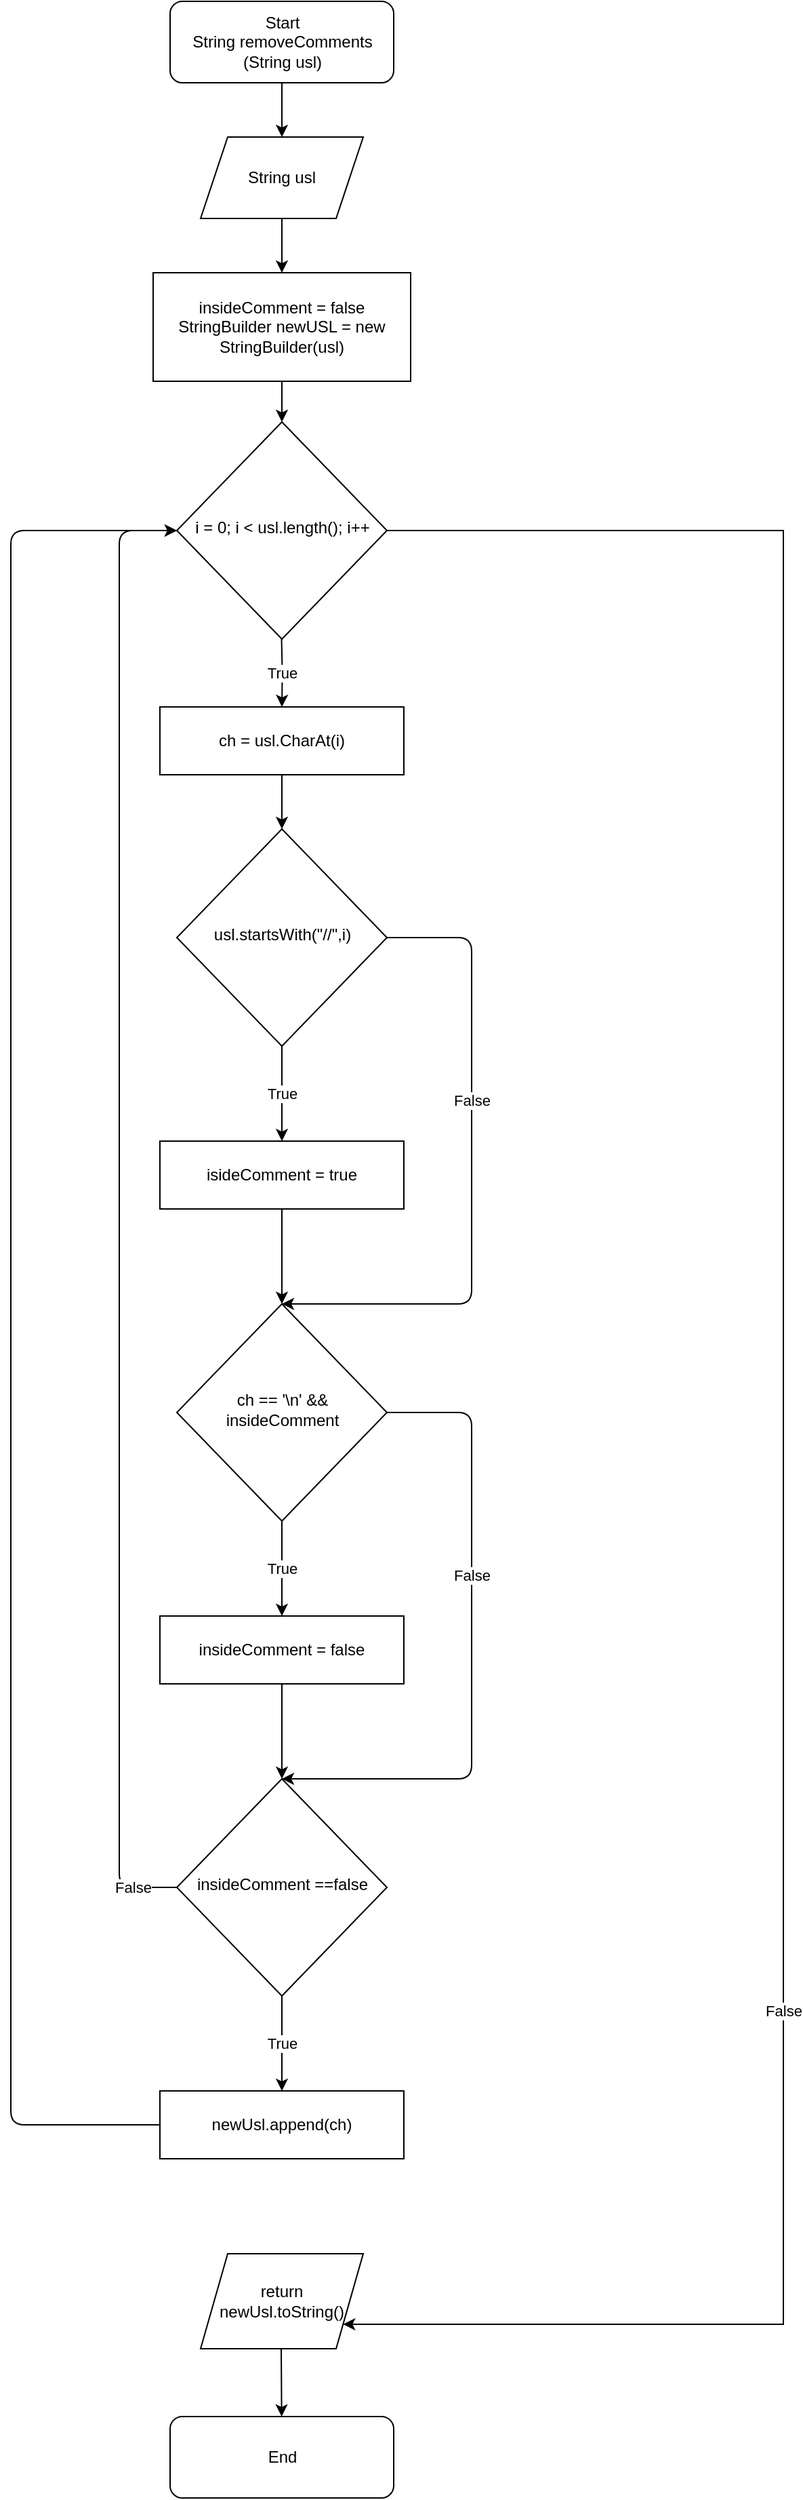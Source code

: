 <mxfile version="13.7.3" type="device"><diagram id="C5RBs43oDa-KdzZeNtuy" name="Page-1"><mxGraphModel dx="1791" dy="822" grid="1" gridSize="10" guides="1" tooltips="1" connect="1" arrows="1" fold="1" page="1" pageScale="1" pageWidth="827" pageHeight="1169" math="0" shadow="0"><root><mxCell id="WIyWlLk6GJQsqaUBKTNV-0"/><mxCell id="WIyWlLk6GJQsqaUBKTNV-1" parent="WIyWlLk6GJQsqaUBKTNV-0"/><mxCell id="WIyWlLk6GJQsqaUBKTNV-3" value="Start&lt;br&gt;String removeComments (String usl)" style="rounded=1;whiteSpace=wrap;html=1;fontSize=12;glass=0;strokeWidth=1;shadow=0;" parent="WIyWlLk6GJQsqaUBKTNV-1" vertex="1"><mxGeometry x="137.5" y="160" width="165" height="60" as="geometry"/></mxCell><mxCell id="WIyWlLk6GJQsqaUBKTNV-6" value="i = 0; i &amp;lt; usl.length(); i++" style="rhombus;whiteSpace=wrap;html=1;shadow=0;fontFamily=Helvetica;fontSize=12;align=center;strokeWidth=1;spacing=6;spacingTop=-4;" parent="WIyWlLk6GJQsqaUBKTNV-1" vertex="1"><mxGeometry x="142.5" y="470" width="155" height="160" as="geometry"/></mxCell><mxCell id="K5WfVWxZ_v4lSivkKRbP-2" value="" style="edgeStyle=orthogonalEdgeStyle;rounded=0;orthogonalLoop=1;jettySize=auto;html=1;entryX=0.5;entryY=0;entryDx=0;entryDy=0;" parent="WIyWlLk6GJQsqaUBKTNV-1" source="K5WfVWxZ_v4lSivkKRbP-0" edge="1" target="K5WfVWxZ_v4lSivkKRbP-4"><mxGeometry relative="1" as="geometry"><mxPoint x="220" y="280" as="targetPoint"/></mxGeometry></mxCell><mxCell id="K5WfVWxZ_v4lSivkKRbP-0" value="String usl" style="shape=parallelogram;perimeter=parallelogramPerimeter;whiteSpace=wrap;html=1;fixedSize=1;" parent="WIyWlLk6GJQsqaUBKTNV-1" vertex="1"><mxGeometry x="160" y="260" width="120" height="60" as="geometry"/></mxCell><mxCell id="K5WfVWxZ_v4lSivkKRbP-3" value="" style="edgeStyle=orthogonalEdgeStyle;rounded=0;orthogonalLoop=1;jettySize=auto;html=1;exitX=0.5;exitY=1;exitDx=0;exitDy=0;exitPerimeter=0;entryX=0.5;entryY=0;entryDx=0;entryDy=0;" parent="WIyWlLk6GJQsqaUBKTNV-1" edge="1" target="K5WfVWxZ_v4lSivkKRbP-0" source="WIyWlLk6GJQsqaUBKTNV-3"><mxGeometry relative="1" as="geometry"><mxPoint x="219.58" y="130" as="sourcePoint"/><mxPoint x="219.92" y="190" as="targetPoint"/><Array as="points"/></mxGeometry></mxCell><mxCell id="K5WfVWxZ_v4lSivkKRbP-4" value="insideComment = false&lt;br&gt;StringBuilder newUSL = new StringBuilder(usl)" style="rounded=0;whiteSpace=wrap;html=1;" parent="WIyWlLk6GJQsqaUBKTNV-1" vertex="1"><mxGeometry x="125" y="360" width="190" height="80" as="geometry"/></mxCell><mxCell id="j_pN37GJAFUMs7aLBhe5-1" value="" style="edgeStyle=orthogonalEdgeStyle;rounded=0;orthogonalLoop=1;jettySize=auto;html=1;exitX=0.5;exitY=1;exitDx=0;exitDy=0;entryX=0.5;entryY=0;entryDx=0;entryDy=0;" edge="1" parent="WIyWlLk6GJQsqaUBKTNV-1" source="K5WfVWxZ_v4lSivkKRbP-4" target="WIyWlLk6GJQsqaUBKTNV-6"><mxGeometry relative="1" as="geometry"><mxPoint x="230" y="290" as="targetPoint"/><mxPoint x="230" y="230" as="sourcePoint"/></mxGeometry></mxCell><mxCell id="j_pN37GJAFUMs7aLBhe5-2" value="False" style="edgeStyle=orthogonalEdgeStyle;rounded=0;orthogonalLoop=1;jettySize=auto;exitX=1;exitY=0.5;exitDx=0;exitDy=0;labelBorderColor=none;shadow=0;html=1;" edge="1" parent="WIyWlLk6GJQsqaUBKTNV-1" source="WIyWlLk6GJQsqaUBKTNV-6" target="j_pN37GJAFUMs7aLBhe5-39"><mxGeometry x="0.427" relative="1" as="geometry"><mxPoint x="310" y="1872.5" as="targetPoint"/><mxPoint x="230" y="370" as="sourcePoint"/><Array as="points"><mxPoint x="590" y="550"/><mxPoint x="590" y="1872"/></Array><mxPoint as="offset"/></mxGeometry></mxCell><mxCell id="j_pN37GJAFUMs7aLBhe5-6" value="ch = usl.CharAt(i)" style="rounded=0;whiteSpace=wrap;html=1;" vertex="1" parent="WIyWlLk6GJQsqaUBKTNV-1"><mxGeometry x="130" y="680" width="180" height="50" as="geometry"/></mxCell><mxCell id="j_pN37GJAFUMs7aLBhe5-7" value="True" style="edgeStyle=orthogonalEdgeStyle;rounded=0;orthogonalLoop=1;jettySize=auto;html=1;exitX=0.5;exitY=1;exitDx=0;exitDy=0;entryX=0.5;entryY=0;entryDx=0;entryDy=0;" edge="1" parent="WIyWlLk6GJQsqaUBKTNV-1" target="j_pN37GJAFUMs7aLBhe5-6"><mxGeometry relative="1" as="geometry"><mxPoint x="219.76" y="740" as="targetPoint"/><mxPoint x="219.76" y="630" as="sourcePoint"/></mxGeometry></mxCell><mxCell id="j_pN37GJAFUMs7aLBhe5-9" value="usl.startsWith(&quot;//&quot;,i)" style="rhombus;whiteSpace=wrap;html=1;shadow=0;fontFamily=Helvetica;fontSize=12;align=center;strokeWidth=1;spacing=6;spacingTop=-4;" vertex="1" parent="WIyWlLk6GJQsqaUBKTNV-1"><mxGeometry x="142.5" y="770" width="155" height="160" as="geometry"/></mxCell><mxCell id="j_pN37GJAFUMs7aLBhe5-10" value="" style="endArrow=classic;html=1;shadow=0;exitX=0.5;exitY=1;exitDx=0;exitDy=0;entryX=0.5;entryY=0;entryDx=0;entryDy=0;" edge="1" parent="WIyWlLk6GJQsqaUBKTNV-1" source="j_pN37GJAFUMs7aLBhe5-6" target="j_pN37GJAFUMs7aLBhe5-9"><mxGeometry width="50" height="50" relative="1" as="geometry"><mxPoint x="170" y="810" as="sourcePoint"/><mxPoint x="220" y="760" as="targetPoint"/></mxGeometry></mxCell><mxCell id="j_pN37GJAFUMs7aLBhe5-12" value="True" style="endArrow=classic;html=1;shadow=0;exitX=0.5;exitY=1;exitDx=0;exitDy=0;entryX=0.5;entryY=0;entryDx=0;entryDy=0;" edge="1" parent="WIyWlLk6GJQsqaUBKTNV-1" source="j_pN37GJAFUMs7aLBhe5-9" target="j_pN37GJAFUMs7aLBhe5-14"><mxGeometry width="50" height="50" relative="1" as="geometry"><mxPoint x="219.71" y="950" as="sourcePoint"/><mxPoint x="219.71" y="990" as="targetPoint"/></mxGeometry></mxCell><mxCell id="j_pN37GJAFUMs7aLBhe5-13" value="False" style="endArrow=classic;html=1;shadow=0;exitX=1;exitY=0.5;exitDx=0;exitDy=0;entryX=0.5;entryY=0;entryDx=0;entryDy=0;" edge="1" parent="WIyWlLk6GJQsqaUBKTNV-1" source="j_pN37GJAFUMs7aLBhe5-9" target="j_pN37GJAFUMs7aLBhe5-24"><mxGeometry x="-0.228" width="50" height="50" relative="1" as="geometry"><mxPoint x="230" y="940" as="sourcePoint"/><mxPoint x="220" y="1120" as="targetPoint"/><Array as="points"><mxPoint x="360" y="850"/><mxPoint x="360" y="1120"/></Array><mxPoint as="offset"/></mxGeometry></mxCell><mxCell id="j_pN37GJAFUMs7aLBhe5-14" value="isideComment = true" style="rounded=0;whiteSpace=wrap;html=1;" vertex="1" parent="WIyWlLk6GJQsqaUBKTNV-1"><mxGeometry x="130" y="1000" width="180" height="50" as="geometry"/></mxCell><mxCell id="j_pN37GJAFUMs7aLBhe5-17" value="" style="endArrow=classic;html=1;shadow=0;exitX=0.5;exitY=1;exitDx=0;exitDy=0;entryX=0.5;entryY=0;entryDx=0;entryDy=0;" edge="1" parent="WIyWlLk6GJQsqaUBKTNV-1" source="j_pN37GJAFUMs7aLBhe5-14" target="j_pN37GJAFUMs7aLBhe5-24"><mxGeometry width="50" height="50" relative="1" as="geometry"><mxPoint x="230" y="940.0" as="sourcePoint"/><mxPoint x="220" y="1120" as="targetPoint"/></mxGeometry></mxCell><mxCell id="j_pN37GJAFUMs7aLBhe5-24" value="&lt;span style=&quot;font-family: &amp;#34;helvetica&amp;#34;&quot;&gt;ch == '\n' &amp;amp;&amp;amp; insideComment&lt;/span&gt;" style="rhombus;whiteSpace=wrap;html=1;shadow=0;fontFamily=Helvetica;fontSize=12;align=center;strokeWidth=1;spacing=6;spacingTop=-4;" vertex="1" parent="WIyWlLk6GJQsqaUBKTNV-1"><mxGeometry x="142.5" y="1120" width="155" height="160" as="geometry"/></mxCell><mxCell id="j_pN37GJAFUMs7aLBhe5-26" value="True" style="endArrow=classic;html=1;shadow=0;exitX=0.5;exitY=1;exitDx=0;exitDy=0;entryX=0.5;entryY=0;entryDx=0;entryDy=0;" edge="1" parent="WIyWlLk6GJQsqaUBKTNV-1" source="j_pN37GJAFUMs7aLBhe5-24" target="j_pN37GJAFUMs7aLBhe5-28"><mxGeometry width="50" height="50" relative="1" as="geometry"><mxPoint x="219.71" y="1300" as="sourcePoint"/><mxPoint x="219.71" y="1340" as="targetPoint"/></mxGeometry></mxCell><mxCell id="j_pN37GJAFUMs7aLBhe5-27" value="False" style="endArrow=classic;html=1;shadow=0;exitX=1;exitY=0.5;exitDx=0;exitDy=0;entryX=0.5;entryY=0;entryDx=0;entryDy=0;" edge="1" parent="WIyWlLk6GJQsqaUBKTNV-1" source="j_pN37GJAFUMs7aLBhe5-24" target="j_pN37GJAFUMs7aLBhe5-29"><mxGeometry x="-0.228" width="50" height="50" relative="1" as="geometry"><mxPoint x="230" y="1290" as="sourcePoint"/><mxPoint x="430.8" y="1200" as="targetPoint"/><Array as="points"><mxPoint x="360" y="1200"/><mxPoint x="360" y="1470"/></Array><mxPoint as="offset"/></mxGeometry></mxCell><mxCell id="j_pN37GJAFUMs7aLBhe5-28" value="insideComment = false" style="rounded=0;whiteSpace=wrap;html=1;" vertex="1" parent="WIyWlLk6GJQsqaUBKTNV-1"><mxGeometry x="130" y="1350" width="180" height="50" as="geometry"/></mxCell><mxCell id="j_pN37GJAFUMs7aLBhe5-29" value="insideComment ==false" style="rhombus;whiteSpace=wrap;html=1;shadow=0;fontFamily=Helvetica;fontSize=12;align=center;strokeWidth=1;spacing=6;spacingTop=-4;" vertex="1" parent="WIyWlLk6GJQsqaUBKTNV-1"><mxGeometry x="142.5" y="1470" width="155" height="160" as="geometry"/></mxCell><mxCell id="j_pN37GJAFUMs7aLBhe5-30" value="" style="endArrow=classic;html=1;shadow=0;exitX=0.5;exitY=1;exitDx=0;exitDy=0;entryX=0.5;entryY=0;entryDx=0;entryDy=0;" edge="1" parent="WIyWlLk6GJQsqaUBKTNV-1" source="j_pN37GJAFUMs7aLBhe5-28" target="j_pN37GJAFUMs7aLBhe5-29"><mxGeometry width="50" height="50" relative="1" as="geometry"><mxPoint x="230" y="1290.0" as="sourcePoint"/><mxPoint x="230" y="1320" as="targetPoint"/></mxGeometry></mxCell><mxCell id="j_pN37GJAFUMs7aLBhe5-32" value="True" style="endArrow=classic;html=1;shadow=0;exitX=0.5;exitY=1;exitDx=0;exitDy=0;entryX=0.5;entryY=0;entryDx=0;entryDy=0;" edge="1" parent="WIyWlLk6GJQsqaUBKTNV-1" target="j_pN37GJAFUMs7aLBhe5-34"><mxGeometry width="50" height="50" relative="1" as="geometry"><mxPoint x="220" y="1630.0" as="sourcePoint"/><mxPoint x="219.71" y="1690" as="targetPoint"/></mxGeometry></mxCell><mxCell id="j_pN37GJAFUMs7aLBhe5-33" value="False" style="endArrow=classic;html=1;shadow=0;exitX=0;exitY=0.5;exitDx=0;exitDy=0;entryX=0;entryY=0.5;entryDx=0;entryDy=0;" edge="1" parent="WIyWlLk6GJQsqaUBKTNV-1" source="j_pN37GJAFUMs7aLBhe5-29" target="WIyWlLk6GJQsqaUBKTNV-6"><mxGeometry x="-0.94" width="50" height="50" relative="1" as="geometry"><mxPoint x="297.5" y="1550.0" as="sourcePoint"/><mxPoint x="40" y="860" as="targetPoint"/><Array as="points"><mxPoint x="100" y="1550"/><mxPoint x="100" y="550"/></Array><mxPoint as="offset"/></mxGeometry></mxCell><mxCell id="j_pN37GJAFUMs7aLBhe5-34" value="newUsl.append(ch)" style="rounded=0;whiteSpace=wrap;html=1;" vertex="1" parent="WIyWlLk6GJQsqaUBKTNV-1"><mxGeometry x="130" y="1700" width="180" height="50" as="geometry"/></mxCell><mxCell id="j_pN37GJAFUMs7aLBhe5-35" value="" style="endArrow=classic;html=1;shadow=0;exitX=0;exitY=0.5;exitDx=0;exitDy=0;entryX=0;entryY=0.5;entryDx=0;entryDy=0;" edge="1" parent="WIyWlLk6GJQsqaUBKTNV-1" source="j_pN37GJAFUMs7aLBhe5-34" target="WIyWlLk6GJQsqaUBKTNV-6"><mxGeometry width="50" height="50" relative="1" as="geometry"><mxPoint x="230" y="1640.0" as="sourcePoint"/><mxPoint x="160" y="1780" as="targetPoint"/><Array as="points"><mxPoint x="20" y="1725"/><mxPoint x="20" y="550"/></Array></mxGeometry></mxCell><mxCell id="j_pN37GJAFUMs7aLBhe5-37" value="End" style="rounded=1;whiteSpace=wrap;html=1;fontSize=12;glass=0;strokeWidth=1;shadow=0;" vertex="1" parent="WIyWlLk6GJQsqaUBKTNV-1"><mxGeometry x="137.5" y="1940" width="165" height="60" as="geometry"/></mxCell><mxCell id="j_pN37GJAFUMs7aLBhe5-38" value="" style="endArrow=classic;html=1;shadow=0;exitX=0.5;exitY=1;exitDx=0;exitDy=0;" edge="1" parent="WIyWlLk6GJQsqaUBKTNV-1" target="j_pN37GJAFUMs7aLBhe5-37"><mxGeometry width="50" height="50" relative="1" as="geometry"><mxPoint x="219.5" y="1890" as="sourcePoint"/><mxPoint x="229.5" y="1830" as="targetPoint"/><Array as="points"/></mxGeometry></mxCell><mxCell id="j_pN37GJAFUMs7aLBhe5-39" value="&lt;span&gt;return newUsl.toString()&lt;/span&gt;" style="shape=parallelogram;perimeter=parallelogramPerimeter;whiteSpace=wrap;html=1;fixedSize=1;" vertex="1" parent="WIyWlLk6GJQsqaUBKTNV-1"><mxGeometry x="160" y="1820" width="120" height="70" as="geometry"/></mxCell></root></mxGraphModel></diagram></mxfile>